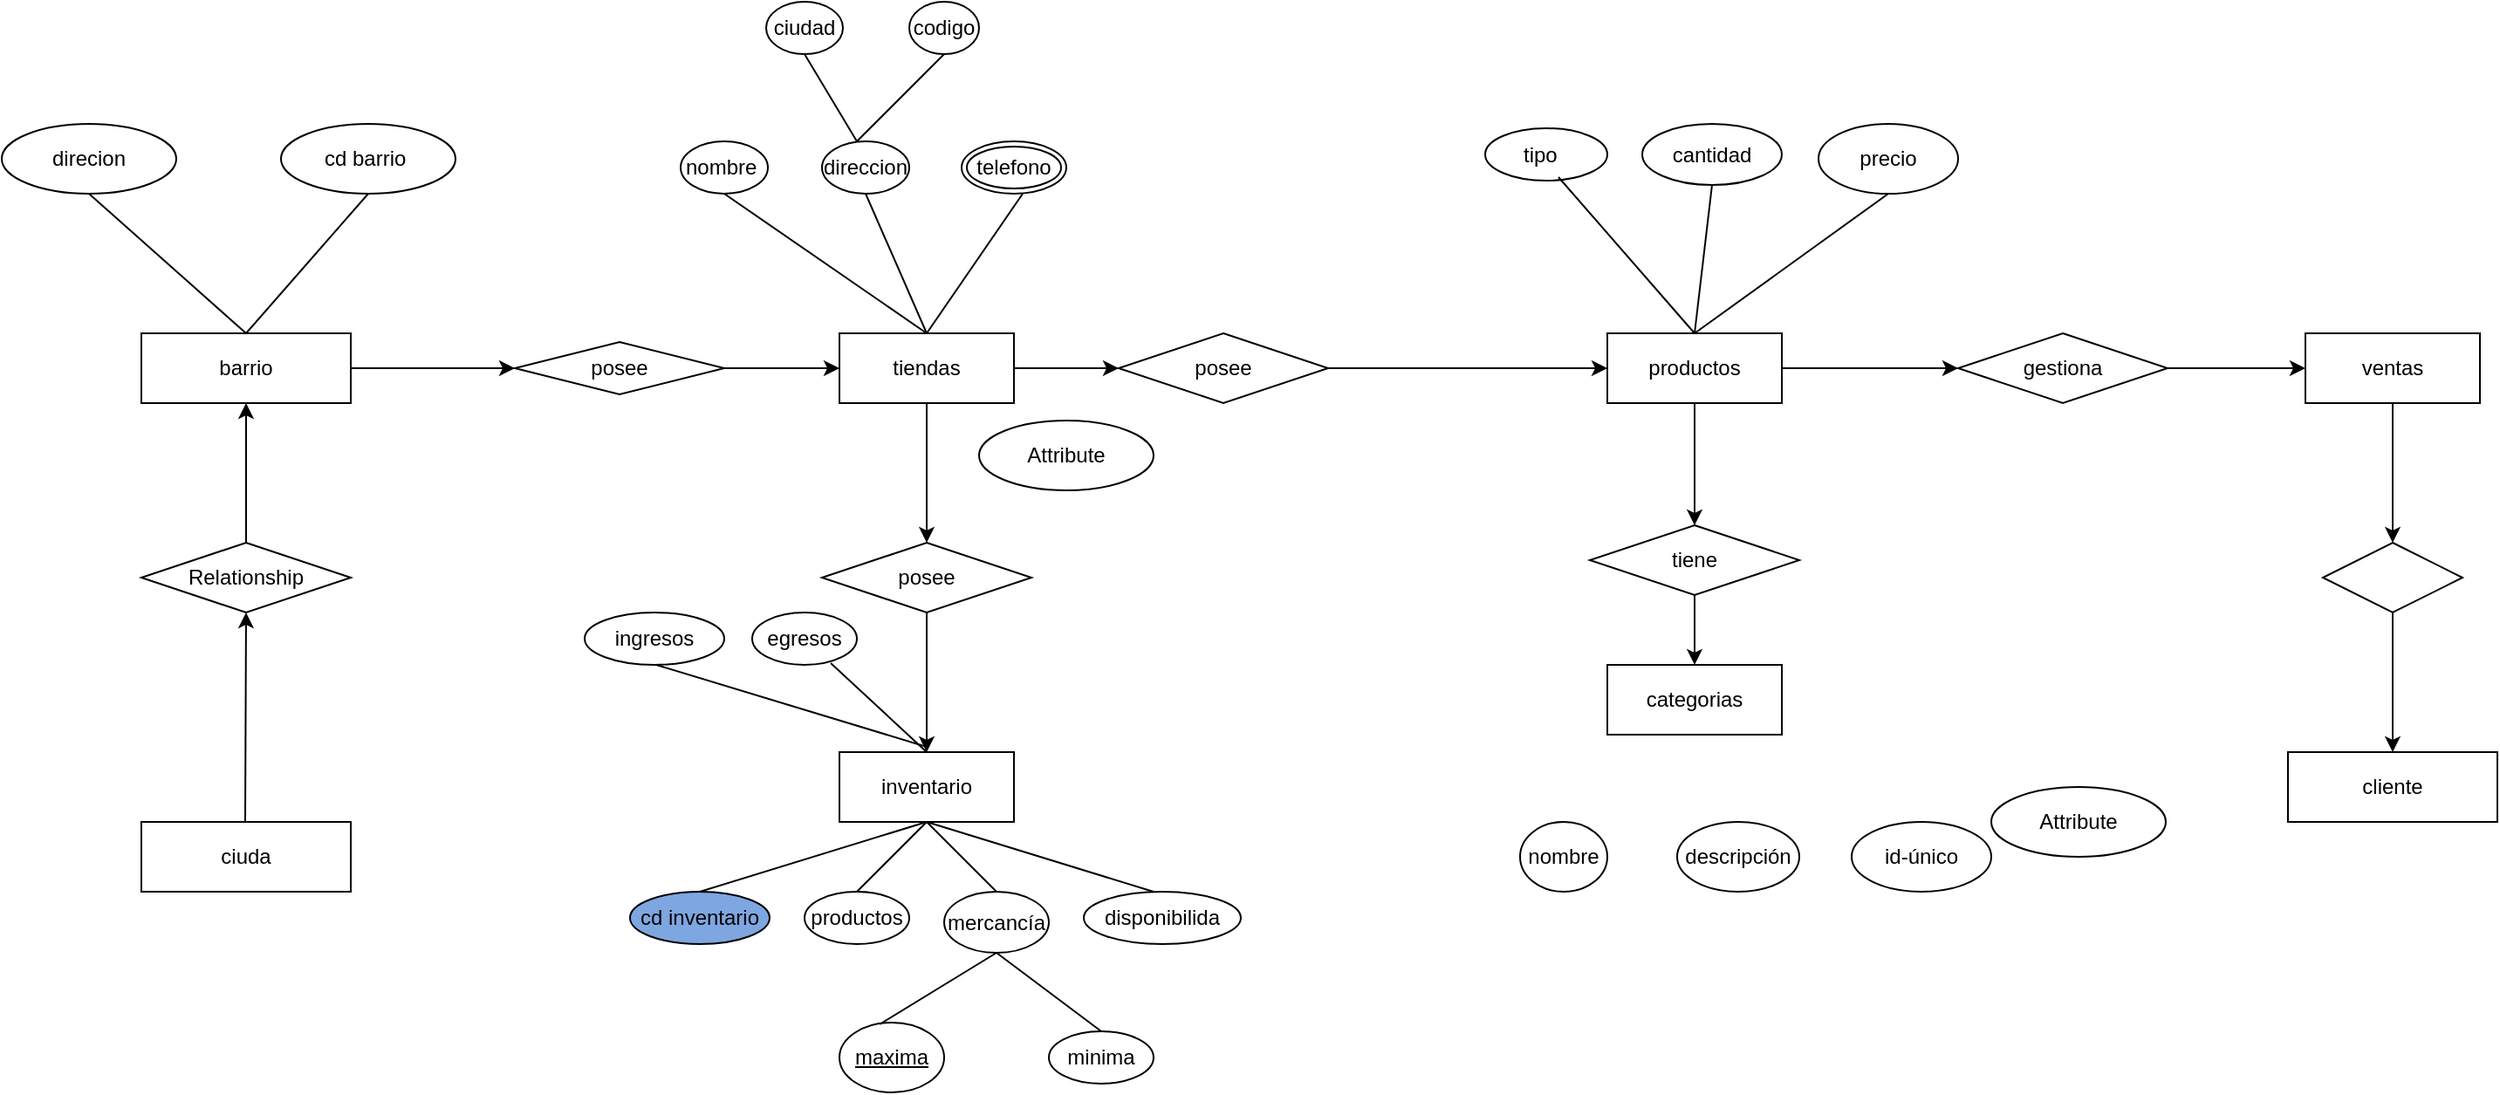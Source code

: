 <mxfile version="21.6.1" type="device">
  <diagram name="Página-1" id="W_d1pbTypaaMaZOIsX2S">
    <mxGraphModel dx="880" dy="1613" grid="1" gridSize="10" guides="1" tooltips="1" connect="1" arrows="1" fold="1" page="1" pageScale="1" pageWidth="827" pageHeight="1169" math="0" shadow="0">
      <root>
        <mxCell id="0" />
        <mxCell id="1" parent="0" />
        <mxCell id="fzSvZp6wKv9-IGl_btKG-8" value="" style="edgeStyle=orthogonalEdgeStyle;rounded=0;orthogonalLoop=1;jettySize=auto;html=1;" edge="1" parent="1" source="XI9zKUJTxRlh4sKw0k2p-1" target="XI9zKUJTxRlh4sKw0k2p-2">
          <mxGeometry relative="1" as="geometry" />
        </mxCell>
        <mxCell id="XI9zKUJTxRlh4sKw0k2p-1" value="barrio" style="whiteSpace=wrap;html=1;align=center;" parent="1" vertex="1">
          <mxGeometry x="80" y="120" width="120" height="40" as="geometry" />
        </mxCell>
        <mxCell id="fzSvZp6wKv9-IGl_btKG-9" value="" style="edgeStyle=orthogonalEdgeStyle;rounded=0;orthogonalLoop=1;jettySize=auto;html=1;" edge="1" parent="1" source="XI9zKUJTxRlh4sKw0k2p-2" target="XI9zKUJTxRlh4sKw0k2p-4">
          <mxGeometry relative="1" as="geometry" />
        </mxCell>
        <mxCell id="XI9zKUJTxRlh4sKw0k2p-2" value="posee" style="shape=rhombus;perimeter=rhombusPerimeter;whiteSpace=wrap;html=1;align=center;" parent="1" vertex="1">
          <mxGeometry x="294" y="125" width="120" height="30" as="geometry" />
        </mxCell>
        <mxCell id="fzSvZp6wKv9-IGl_btKG-16" value="" style="edgeStyle=orthogonalEdgeStyle;rounded=0;orthogonalLoop=1;jettySize=auto;html=1;" edge="1" parent="1" source="XI9zKUJTxRlh4sKw0k2p-4" target="fzSvZp6wKv9-IGl_btKG-15">
          <mxGeometry relative="1" as="geometry" />
        </mxCell>
        <mxCell id="fzSvZp6wKv9-IGl_btKG-29" value="" style="edgeStyle=orthogonalEdgeStyle;rounded=0;orthogonalLoop=1;jettySize=auto;html=1;" edge="1" parent="1" source="XI9zKUJTxRlh4sKw0k2p-4" target="fzSvZp6wKv9-IGl_btKG-25">
          <mxGeometry relative="1" as="geometry" />
        </mxCell>
        <mxCell id="XI9zKUJTxRlh4sKw0k2p-4" value="tiendas" style="whiteSpace=wrap;html=1;align=center;" parent="1" vertex="1">
          <mxGeometry x="480" y="120" width="100" height="40" as="geometry" />
        </mxCell>
        <mxCell id="XI9zKUJTxRlh4sKw0k2p-7" value="" style="endArrow=none;html=1;rounded=0;entryX=0.5;entryY=1;entryDx=0;entryDy=0;exitX=0.5;exitY=0;exitDx=0;exitDy=0;" parent="1" target="fzSvZp6wKv9-IGl_btKG-13" edge="1" source="XI9zKUJTxRlh4sKw0k2p-1">
          <mxGeometry width="50" height="50" relative="1" as="geometry">
            <mxPoint x="110" y="120" as="sourcePoint" />
            <mxPoint x="110" y="35" as="targetPoint" />
          </mxGeometry>
        </mxCell>
        <mxCell id="fzSvZp6wKv9-IGl_btKG-2" value="cd barrio&amp;nbsp;" style="ellipse;whiteSpace=wrap;html=1;align=center;" vertex="1" parent="1">
          <mxGeometry x="160" width="100" height="40" as="geometry" />
        </mxCell>
        <mxCell id="fzSvZp6wKv9-IGl_btKG-3" value="nombre&amp;nbsp;" style="ellipse;whiteSpace=wrap;html=1;align=center;" vertex="1" parent="1">
          <mxGeometry x="389" y="10" width="50" height="30" as="geometry" />
        </mxCell>
        <mxCell id="fzSvZp6wKv9-IGl_btKG-6" value="" style="endArrow=none;html=1;rounded=0;entryX=0.5;entryY=1;entryDx=0;entryDy=0;" edge="1" parent="1" target="fzSvZp6wKv9-IGl_btKG-2">
          <mxGeometry width="50" height="50" relative="1" as="geometry">
            <mxPoint x="140" y="120" as="sourcePoint" />
            <mxPoint x="190" y="70" as="targetPoint" />
          </mxGeometry>
        </mxCell>
        <mxCell id="fzSvZp6wKv9-IGl_btKG-10" value="" style="endArrow=none;html=1;rounded=0;entryX=0.5;entryY=1;entryDx=0;entryDy=0;" edge="1" parent="1">
          <mxGeometry width="50" height="50" relative="1" as="geometry">
            <mxPoint x="530" y="120" as="sourcePoint" />
            <mxPoint x="585" y="40" as="targetPoint" />
          </mxGeometry>
        </mxCell>
        <mxCell id="fzSvZp6wKv9-IGl_btKG-11" value="" style="endArrow=none;html=1;rounded=0;entryX=0.5;entryY=1;entryDx=0;entryDy=0;" edge="1" parent="1" target="fzSvZp6wKv9-IGl_btKG-53">
          <mxGeometry width="50" height="50" relative="1" as="geometry">
            <mxPoint x="530" y="120" as="sourcePoint" />
            <mxPoint x="425" y="70" as="targetPoint" />
          </mxGeometry>
        </mxCell>
        <mxCell id="fzSvZp6wKv9-IGl_btKG-12" value="" style="endArrow=none;html=1;rounded=0;entryX=0.5;entryY=1;entryDx=0;entryDy=0;" edge="1" parent="1" target="fzSvZp6wKv9-IGl_btKG-3">
          <mxGeometry width="50" height="50" relative="1" as="geometry">
            <mxPoint x="530" y="120" as="sourcePoint" />
            <mxPoint x="530" y="75" as="targetPoint" />
          </mxGeometry>
        </mxCell>
        <mxCell id="fzSvZp6wKv9-IGl_btKG-13" value="direcion" style="ellipse;whiteSpace=wrap;html=1;align=center;" vertex="1" parent="1">
          <mxGeometry width="100" height="40" as="geometry" />
        </mxCell>
        <mxCell id="fzSvZp6wKv9-IGl_btKG-18" value="" style="edgeStyle=orthogonalEdgeStyle;rounded=0;orthogonalLoop=1;jettySize=auto;html=1;" edge="1" parent="1" source="fzSvZp6wKv9-IGl_btKG-15" target="fzSvZp6wKv9-IGl_btKG-17">
          <mxGeometry relative="1" as="geometry" />
        </mxCell>
        <mxCell id="fzSvZp6wKv9-IGl_btKG-15" value="posee" style="shape=rhombus;perimeter=rhombusPerimeter;whiteSpace=wrap;html=1;align=center;" vertex="1" parent="1">
          <mxGeometry x="640" y="120" width="120" height="40" as="geometry" />
        </mxCell>
        <mxCell id="fzSvZp6wKv9-IGl_btKG-63" value="" style="edgeStyle=orthogonalEdgeStyle;rounded=0;orthogonalLoop=1;jettySize=auto;html=1;" edge="1" parent="1" source="fzSvZp6wKv9-IGl_btKG-17" target="fzSvZp6wKv9-IGl_btKG-62">
          <mxGeometry relative="1" as="geometry" />
        </mxCell>
        <mxCell id="fzSvZp6wKv9-IGl_btKG-78" value="" style="edgeStyle=orthogonalEdgeStyle;rounded=0;orthogonalLoop=1;jettySize=auto;html=1;" edge="1" parent="1" source="fzSvZp6wKv9-IGl_btKG-17" target="fzSvZp6wKv9-IGl_btKG-73">
          <mxGeometry relative="1" as="geometry" />
        </mxCell>
        <mxCell id="fzSvZp6wKv9-IGl_btKG-17" value="productos" style="whiteSpace=wrap;html=1;align=center;" vertex="1" parent="1">
          <mxGeometry x="920" y="120" width="100" height="40" as="geometry" />
        </mxCell>
        <mxCell id="fzSvZp6wKv9-IGl_btKG-19" value="tipo&amp;nbsp;&amp;nbsp;" style="ellipse;whiteSpace=wrap;html=1;align=center;" vertex="1" parent="1">
          <mxGeometry x="850" y="2.5" width="70" height="30" as="geometry" />
        </mxCell>
        <mxCell id="fzSvZp6wKv9-IGl_btKG-20" value="cantidad" style="ellipse;whiteSpace=wrap;html=1;align=center;" vertex="1" parent="1">
          <mxGeometry x="940" width="80" height="35" as="geometry" />
        </mxCell>
        <mxCell id="fzSvZp6wKv9-IGl_btKG-21" value="precio" style="ellipse;whiteSpace=wrap;html=1;align=center;" vertex="1" parent="1">
          <mxGeometry x="1041" width="80" height="40" as="geometry" />
        </mxCell>
        <mxCell id="fzSvZp6wKv9-IGl_btKG-22" value="" style="endArrow=none;html=1;rounded=0;entryX=0.6;entryY=0.933;entryDx=0;entryDy=0;entryPerimeter=0;exitX=0.5;exitY=0;exitDx=0;exitDy=0;" edge="1" parent="1" source="fzSvZp6wKv9-IGl_btKG-17" target="fzSvZp6wKv9-IGl_btKG-19">
          <mxGeometry width="50" height="50" relative="1" as="geometry">
            <mxPoint x="890" y="120" as="sourcePoint" />
            <mxPoint x="940" y="70" as="targetPoint" />
          </mxGeometry>
        </mxCell>
        <mxCell id="fzSvZp6wKv9-IGl_btKG-23" value="" style="endArrow=none;html=1;rounded=0;entryX=0.5;entryY=1;entryDx=0;entryDy=0;exitX=0.5;exitY=0;exitDx=0;exitDy=0;" edge="1" parent="1" source="fzSvZp6wKv9-IGl_btKG-17" target="fzSvZp6wKv9-IGl_btKG-20">
          <mxGeometry width="50" height="50" relative="1" as="geometry">
            <mxPoint x="890" y="120" as="sourcePoint" />
            <mxPoint x="940" y="70" as="targetPoint" />
          </mxGeometry>
        </mxCell>
        <mxCell id="fzSvZp6wKv9-IGl_btKG-24" value="" style="endArrow=none;html=1;rounded=0;entryX=0.5;entryY=1;entryDx=0;entryDy=0;exitX=0.5;exitY=0;exitDx=0;exitDy=0;" edge="1" parent="1" source="fzSvZp6wKv9-IGl_btKG-17" target="fzSvZp6wKv9-IGl_btKG-21">
          <mxGeometry width="50" height="50" relative="1" as="geometry">
            <mxPoint x="890" y="120" as="sourcePoint" />
            <mxPoint x="940" y="90" as="targetPoint" />
          </mxGeometry>
        </mxCell>
        <mxCell id="fzSvZp6wKv9-IGl_btKG-30" value="" style="edgeStyle=orthogonalEdgeStyle;rounded=0;orthogonalLoop=1;jettySize=auto;html=1;" edge="1" parent="1" source="fzSvZp6wKv9-IGl_btKG-25" target="fzSvZp6wKv9-IGl_btKG-26">
          <mxGeometry relative="1" as="geometry" />
        </mxCell>
        <mxCell id="fzSvZp6wKv9-IGl_btKG-25" value="posee" style="shape=rhombus;perimeter=rhombusPerimeter;whiteSpace=wrap;html=1;align=center;" vertex="1" parent="1">
          <mxGeometry x="470" y="240" width="120" height="40" as="geometry" />
        </mxCell>
        <mxCell id="fzSvZp6wKv9-IGl_btKG-26" value="inventario" style="whiteSpace=wrap;html=1;align=center;" vertex="1" parent="1">
          <mxGeometry x="480" y="360" width="100" height="40" as="geometry" />
        </mxCell>
        <mxCell id="fzSvZp6wKv9-IGl_btKG-27" value="cd inventario" style="ellipse;whiteSpace=wrap;html=1;align=center;fillColor=#7EA6E0;" vertex="1" parent="1">
          <mxGeometry x="360" y="440" width="80" height="30" as="geometry" />
        </mxCell>
        <mxCell id="fzSvZp6wKv9-IGl_btKG-31" value="productos" style="ellipse;whiteSpace=wrap;html=1;align=center;" vertex="1" parent="1">
          <mxGeometry x="460" y="440" width="60" height="30" as="geometry" />
        </mxCell>
        <mxCell id="fzSvZp6wKv9-IGl_btKG-32" value="mercancía" style="ellipse;whiteSpace=wrap;html=1;align=center;" vertex="1" parent="1">
          <mxGeometry x="540" y="440" width="60" height="35" as="geometry" />
        </mxCell>
        <mxCell id="fzSvZp6wKv9-IGl_btKG-33" value="maxima" style="ellipse;whiteSpace=wrap;html=1;align=center;fontStyle=4;" vertex="1" parent="1">
          <mxGeometry x="480" y="515" width="60" height="40" as="geometry" />
        </mxCell>
        <mxCell id="fzSvZp6wKv9-IGl_btKG-34" value="minima" style="ellipse;whiteSpace=wrap;html=1;align=center;" vertex="1" parent="1">
          <mxGeometry x="600" y="520" width="60" height="30" as="geometry" />
        </mxCell>
        <mxCell id="fzSvZp6wKv9-IGl_btKG-35" value="disponibilida" style="ellipse;whiteSpace=wrap;html=1;align=center;" vertex="1" parent="1">
          <mxGeometry x="620" y="440" width="90" height="30" as="geometry" />
        </mxCell>
        <mxCell id="fzSvZp6wKv9-IGl_btKG-36" value="" style="endArrow=none;html=1;rounded=0;entryX=0.5;entryY=1;entryDx=0;entryDy=0;" edge="1" parent="1" target="fzSvZp6wKv9-IGl_btKG-26">
          <mxGeometry width="50" height="50" relative="1" as="geometry">
            <mxPoint x="400" y="440" as="sourcePoint" />
            <mxPoint x="450" y="390" as="targetPoint" />
          </mxGeometry>
        </mxCell>
        <mxCell id="fzSvZp6wKv9-IGl_btKG-37" value="" style="endArrow=none;html=1;rounded=0;" edge="1" parent="1">
          <mxGeometry width="50" height="50" relative="1" as="geometry">
            <mxPoint x="490" y="440" as="sourcePoint" />
            <mxPoint x="530" y="400" as="targetPoint" />
          </mxGeometry>
        </mxCell>
        <mxCell id="fzSvZp6wKv9-IGl_btKG-38" value="" style="endArrow=none;html=1;rounded=0;entryX=0.5;entryY=1;entryDx=0;entryDy=0;" edge="1" parent="1" target="fzSvZp6wKv9-IGl_btKG-26">
          <mxGeometry width="50" height="50" relative="1" as="geometry">
            <mxPoint x="570" y="440" as="sourcePoint" />
            <mxPoint x="620" y="390" as="targetPoint" />
          </mxGeometry>
        </mxCell>
        <mxCell id="fzSvZp6wKv9-IGl_btKG-39" value="" style="endArrow=none;html=1;rounded=0;entryX=0.5;entryY=1;entryDx=0;entryDy=0;" edge="1" parent="1" target="fzSvZp6wKv9-IGl_btKG-26">
          <mxGeometry width="50" height="50" relative="1" as="geometry">
            <mxPoint x="660" y="440" as="sourcePoint" />
            <mxPoint x="710" y="390" as="targetPoint" />
          </mxGeometry>
        </mxCell>
        <mxCell id="fzSvZp6wKv9-IGl_btKG-40" value="" style="endArrow=none;html=1;rounded=0;entryX=0.5;entryY=1;entryDx=0;entryDy=0;exitX=0.383;exitY=0.025;exitDx=0;exitDy=0;exitPerimeter=0;" edge="1" parent="1" source="fzSvZp6wKv9-IGl_btKG-33" target="fzSvZp6wKv9-IGl_btKG-32">
          <mxGeometry width="50" height="50" relative="1" as="geometry">
            <mxPoint x="450" y="520" as="sourcePoint" />
            <mxPoint x="500" y="470" as="targetPoint" />
          </mxGeometry>
        </mxCell>
        <mxCell id="fzSvZp6wKv9-IGl_btKG-42" value="" style="endArrow=none;html=1;rounded=0;entryX=0.5;entryY=0;entryDx=0;entryDy=0;exitX=0.5;exitY=1;exitDx=0;exitDy=0;" edge="1" parent="1" source="fzSvZp6wKv9-IGl_btKG-32" target="fzSvZp6wKv9-IGl_btKG-34">
          <mxGeometry width="50" height="50" relative="1" as="geometry">
            <mxPoint x="580" y="525" as="sourcePoint" />
            <mxPoint x="630" y="475" as="targetPoint" />
          </mxGeometry>
        </mxCell>
        <mxCell id="fzSvZp6wKv9-IGl_btKG-49" value="ingresos" style="ellipse;whiteSpace=wrap;html=1;align=center;" vertex="1" parent="1">
          <mxGeometry x="334" y="280" width="80" height="30" as="geometry" />
        </mxCell>
        <mxCell id="fzSvZp6wKv9-IGl_btKG-50" value="egresos" style="ellipse;whiteSpace=wrap;html=1;align=center;" vertex="1" parent="1">
          <mxGeometry x="430" y="280" width="60" height="30" as="geometry" />
        </mxCell>
        <mxCell id="fzSvZp6wKv9-IGl_btKG-51" value="" style="endArrow=none;html=1;rounded=0;entryX=0.75;entryY=0.967;entryDx=0;entryDy=0;entryPerimeter=0;" edge="1" parent="1" target="fzSvZp6wKv9-IGl_btKG-50">
          <mxGeometry width="50" height="50" relative="1" as="geometry">
            <mxPoint x="530" y="360" as="sourcePoint" />
            <mxPoint x="480" y="320" as="targetPoint" />
          </mxGeometry>
        </mxCell>
        <mxCell id="fzSvZp6wKv9-IGl_btKG-52" value="" style="endArrow=none;html=1;rounded=0;" edge="1" parent="1">
          <mxGeometry width="50" height="50" relative="1" as="geometry">
            <mxPoint x="530" y="357" as="sourcePoint" />
            <mxPoint x="375" y="310" as="targetPoint" />
          </mxGeometry>
        </mxCell>
        <mxCell id="fzSvZp6wKv9-IGl_btKG-53" value="direccion" style="ellipse;whiteSpace=wrap;html=1;align=center;" vertex="1" parent="1">
          <mxGeometry x="470" y="10" width="50" height="30" as="geometry" />
        </mxCell>
        <mxCell id="fzSvZp6wKv9-IGl_btKG-54" value="codigo" style="ellipse;whiteSpace=wrap;html=1;align=center;" vertex="1" parent="1">
          <mxGeometry x="520" y="-70" width="40" height="30" as="geometry" />
        </mxCell>
        <mxCell id="fzSvZp6wKv9-IGl_btKG-55" value="ciudad" style="ellipse;whiteSpace=wrap;html=1;align=center;" vertex="1" parent="1">
          <mxGeometry x="438" y="-70" width="44" height="30" as="geometry" />
        </mxCell>
        <mxCell id="fzSvZp6wKv9-IGl_btKG-56" value="" style="endArrow=none;html=1;rounded=0;" edge="1" parent="1">
          <mxGeometry width="50" height="50" relative="1" as="geometry">
            <mxPoint x="490" y="10" as="sourcePoint" />
            <mxPoint x="540" y="-40" as="targetPoint" />
          </mxGeometry>
        </mxCell>
        <mxCell id="fzSvZp6wKv9-IGl_btKG-57" value="" style="endArrow=none;html=1;rounded=0;" edge="1" parent="1">
          <mxGeometry width="50" height="50" relative="1" as="geometry">
            <mxPoint x="490" y="10" as="sourcePoint" />
            <mxPoint x="460" y="-40" as="targetPoint" />
          </mxGeometry>
        </mxCell>
        <mxCell id="fzSvZp6wKv9-IGl_btKG-58" value="Attribute" style="ellipse;whiteSpace=wrap;html=1;align=center;" vertex="1" parent="1">
          <mxGeometry x="560" y="170" width="100" height="40" as="geometry" />
        </mxCell>
        <mxCell id="fzSvZp6wKv9-IGl_btKG-60" value="telefono" style="ellipse;shape=doubleEllipse;margin=3;whiteSpace=wrap;html=1;align=center;" vertex="1" parent="1">
          <mxGeometry x="550" y="10" width="60" height="30" as="geometry" />
        </mxCell>
        <mxCell id="fzSvZp6wKv9-IGl_btKG-61" value="categorias" style="whiteSpace=wrap;html=1;align=center;" vertex="1" parent="1">
          <mxGeometry x="920" y="310" width="100" height="40" as="geometry" />
        </mxCell>
        <mxCell id="fzSvZp6wKv9-IGl_btKG-64" value="" style="edgeStyle=orthogonalEdgeStyle;rounded=0;orthogonalLoop=1;jettySize=auto;html=1;" edge="1" parent="1" source="fzSvZp6wKv9-IGl_btKG-62" target="fzSvZp6wKv9-IGl_btKG-61">
          <mxGeometry relative="1" as="geometry" />
        </mxCell>
        <mxCell id="fzSvZp6wKv9-IGl_btKG-62" value="tiene" style="shape=rhombus;perimeter=rhombusPerimeter;whiteSpace=wrap;html=1;align=center;" vertex="1" parent="1">
          <mxGeometry x="910" y="230" width="120" height="40" as="geometry" />
        </mxCell>
        <mxCell id="fzSvZp6wKv9-IGl_btKG-66" value="ciuda" style="whiteSpace=wrap;html=1;align=center;" vertex="1" parent="1">
          <mxGeometry x="80" y="400" width="120" height="40" as="geometry" />
        </mxCell>
        <mxCell id="fzSvZp6wKv9-IGl_btKG-69" value="" style="edgeStyle=orthogonalEdgeStyle;rounded=0;orthogonalLoop=1;jettySize=auto;html=1;" edge="1" parent="1" source="fzSvZp6wKv9-IGl_btKG-67" target="XI9zKUJTxRlh4sKw0k2p-1">
          <mxGeometry relative="1" as="geometry" />
        </mxCell>
        <mxCell id="fzSvZp6wKv9-IGl_btKG-67" value="Relationship" style="shape=rhombus;perimeter=rhombusPerimeter;whiteSpace=wrap;html=1;align=center;" vertex="1" parent="1">
          <mxGeometry x="80" y="240" width="120" height="40" as="geometry" />
        </mxCell>
        <mxCell id="fzSvZp6wKv9-IGl_btKG-72" value="" style="endArrow=classic;html=1;rounded=0;entryX=0.5;entryY=1;entryDx=0;entryDy=0;" edge="1" parent="1" target="fzSvZp6wKv9-IGl_btKG-67">
          <mxGeometry width="50" height="50" relative="1" as="geometry">
            <mxPoint x="139.5" y="400" as="sourcePoint" />
            <mxPoint x="139.5" y="350" as="targetPoint" />
          </mxGeometry>
        </mxCell>
        <mxCell id="fzSvZp6wKv9-IGl_btKG-79" value="" style="edgeStyle=orthogonalEdgeStyle;rounded=0;orthogonalLoop=1;jettySize=auto;html=1;" edge="1" parent="1" source="fzSvZp6wKv9-IGl_btKG-73" target="fzSvZp6wKv9-IGl_btKG-74">
          <mxGeometry relative="1" as="geometry" />
        </mxCell>
        <mxCell id="fzSvZp6wKv9-IGl_btKG-73" value="gestiona" style="shape=rhombus;perimeter=rhombusPerimeter;whiteSpace=wrap;html=1;align=center;" vertex="1" parent="1">
          <mxGeometry x="1121" y="120" width="120" height="40" as="geometry" />
        </mxCell>
        <mxCell id="fzSvZp6wKv9-IGl_btKG-81" value="" style="edgeStyle=orthogonalEdgeStyle;rounded=0;orthogonalLoop=1;jettySize=auto;html=1;" edge="1" parent="1" source="fzSvZp6wKv9-IGl_btKG-74" target="fzSvZp6wKv9-IGl_btKG-80">
          <mxGeometry relative="1" as="geometry" />
        </mxCell>
        <mxCell id="fzSvZp6wKv9-IGl_btKG-74" value="ventas" style="whiteSpace=wrap;html=1;align=center;" vertex="1" parent="1">
          <mxGeometry x="1320" y="120" width="100" height="40" as="geometry" />
        </mxCell>
        <mxCell id="fzSvZp6wKv9-IGl_btKG-75" value="nombre" style="ellipse;whiteSpace=wrap;html=1;align=center;" vertex="1" parent="1">
          <mxGeometry x="870" y="400" width="50" height="40" as="geometry" />
        </mxCell>
        <mxCell id="fzSvZp6wKv9-IGl_btKG-76" value="descripción" style="ellipse;whiteSpace=wrap;html=1;align=center;" vertex="1" parent="1">
          <mxGeometry x="960" y="400" width="70" height="40" as="geometry" />
        </mxCell>
        <mxCell id="fzSvZp6wKv9-IGl_btKG-77" value="id-único" style="ellipse;whiteSpace=wrap;html=1;align=center;" vertex="1" parent="1">
          <mxGeometry x="1060" y="400" width="80" height="40" as="geometry" />
        </mxCell>
        <mxCell id="fzSvZp6wKv9-IGl_btKG-83" value="" style="edgeStyle=orthogonalEdgeStyle;rounded=0;orthogonalLoop=1;jettySize=auto;html=1;" edge="1" parent="1" source="fzSvZp6wKv9-IGl_btKG-80" target="fzSvZp6wKv9-IGl_btKG-82">
          <mxGeometry relative="1" as="geometry" />
        </mxCell>
        <mxCell id="fzSvZp6wKv9-IGl_btKG-80" value="" style="rhombus;whiteSpace=wrap;html=1;" vertex="1" parent="1">
          <mxGeometry x="1330" y="240" width="80" height="40" as="geometry" />
        </mxCell>
        <mxCell id="fzSvZp6wKv9-IGl_btKG-82" value="cliente" style="whiteSpace=wrap;html=1;" vertex="1" parent="1">
          <mxGeometry x="1310" y="360" width="120" height="40" as="geometry" />
        </mxCell>
        <mxCell id="fzSvZp6wKv9-IGl_btKG-84" value="Attribute" style="ellipse;whiteSpace=wrap;html=1;align=center;" vertex="1" parent="1">
          <mxGeometry x="1140" y="380" width="100" height="40" as="geometry" />
        </mxCell>
      </root>
    </mxGraphModel>
  </diagram>
</mxfile>
